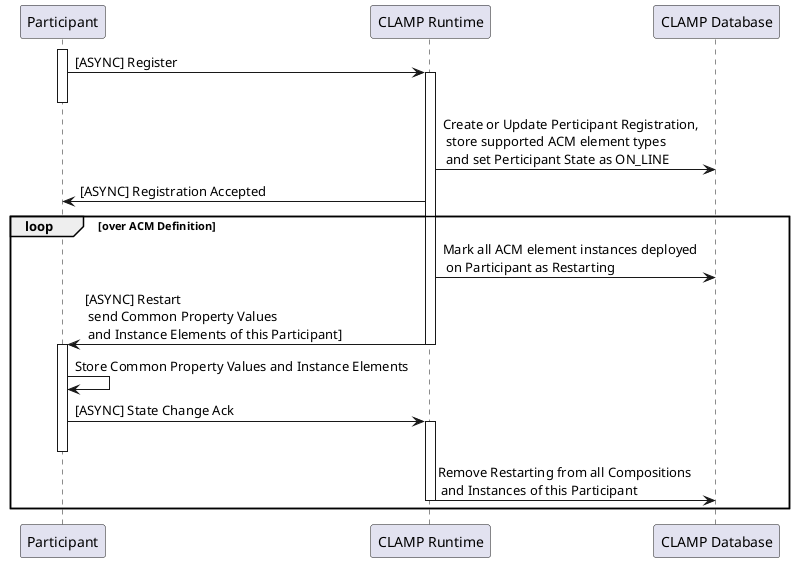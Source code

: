 @startuml
activate Participant
  Participant -> "CLAMP Runtime": [ASYNC] Register
activate "CLAMP Runtime"
deactivate Participant
  "CLAMP Runtime" -> "CLAMP Database": Create or Update Perticipant Registration,\n store supported ACM element types \n and set Perticipant State as ON_LINE
  "CLAMP Runtime" -> Participant: [ASYNC] Registration Accepted
  loop over ACM Definition
	  "CLAMP Runtime" -> "CLAMP Database": Mark all ACM element instances deployed\n on Participant as Restarting
    "CLAMP Runtime" -> Participant: [ASYNC] Restart\n send Common Property Values\n and Instance Elements of this Participant]
deactivate "CLAMP Runtime"
activate Participant
Participant -> Participant: Store Common Property Values and Instance Elements
Participant -> "CLAMP Runtime": [ASYNC] State Change Ack
activate "CLAMP Runtime"
deactivate Participant
  "CLAMP Runtime" -> "CLAMP Database": Remove Restarting from all Compositions \n and Instances of this Participant
deactivate "CLAMP Runtime"
  end
@enduml
